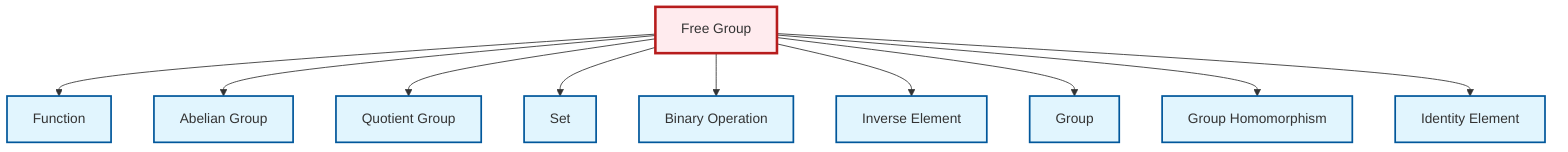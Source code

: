 graph TD
    classDef definition fill:#e1f5fe,stroke:#01579b,stroke-width:2px
    classDef theorem fill:#f3e5f5,stroke:#4a148c,stroke-width:2px
    classDef axiom fill:#fff3e0,stroke:#e65100,stroke-width:2px
    classDef example fill:#e8f5e9,stroke:#1b5e20,stroke-width:2px
    classDef current fill:#ffebee,stroke:#b71c1c,stroke-width:3px
    def-identity-element["Identity Element"]:::definition
    def-set["Set"]:::definition
    def-function["Function"]:::definition
    def-abelian-group["Abelian Group"]:::definition
    def-free-group["Free Group"]:::definition
    def-binary-operation["Binary Operation"]:::definition
    def-homomorphism["Group Homomorphism"]:::definition
    def-inverse-element["Inverse Element"]:::definition
    def-quotient-group["Quotient Group"]:::definition
    def-group["Group"]:::definition
    def-free-group --> def-function
    def-free-group --> def-abelian-group
    def-free-group --> def-quotient-group
    def-free-group --> def-set
    def-free-group --> def-binary-operation
    def-free-group --> def-inverse-element
    def-free-group --> def-group
    def-free-group --> def-homomorphism
    def-free-group --> def-identity-element
    class def-free-group current